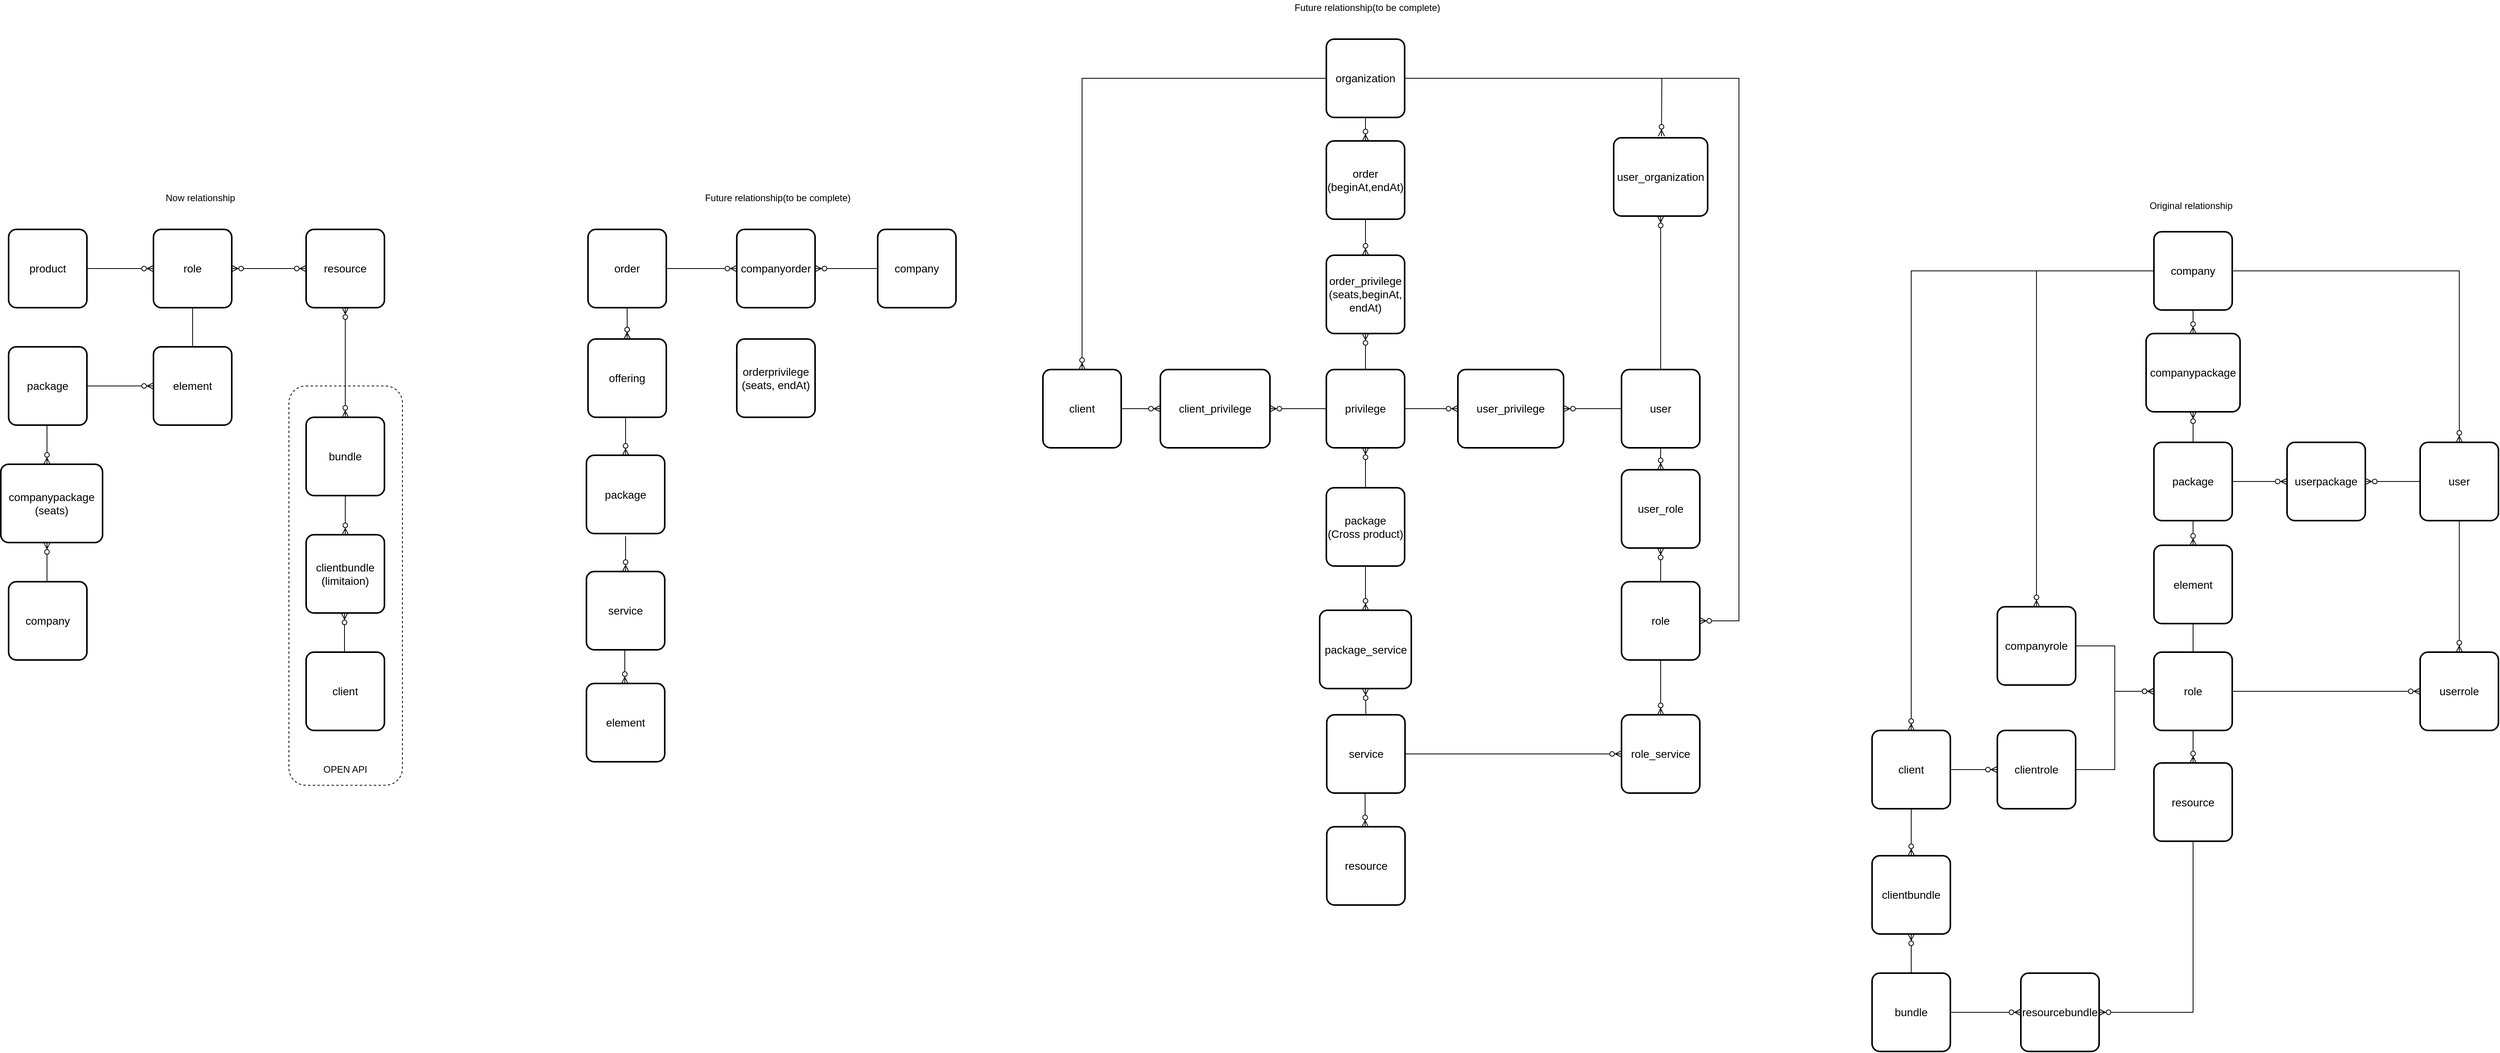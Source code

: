 <mxfile version="12.3.3" type="github" pages="1">
  <diagram id="8rNjCtrvhXQfWSVZfF7X" name="Page-1">
    <mxGraphModel dx="1422" dy="1890" grid="1" gridSize="10" guides="1" tooltips="1" connect="1" arrows="1" fold="1" page="1" pageScale="1" pageWidth="850" pageHeight="1100" math="0" shadow="0">
      <root>
        <mxCell id="0"/>
        <mxCell id="1" parent="0"/>
        <mxCell id="m2EdKk_1sG6vqFNajFpE-1" value="product" style="strokeWidth=2;rounded=1;arcSize=10;whiteSpace=wrap;html=1;align=center;fontSize=14;" parent="1" vertex="1">
          <mxGeometry x="240" y="130" width="100" height="100" as="geometry"/>
        </mxCell>
        <mxCell id="m2EdKk_1sG6vqFNajFpE-2" value="role" style="strokeWidth=2;rounded=1;arcSize=10;whiteSpace=wrap;html=1;align=center;fontSize=14;" parent="1" vertex="1">
          <mxGeometry x="425" y="130" width="100" height="100" as="geometry"/>
        </mxCell>
        <mxCell id="m2EdKk_1sG6vqFNajFpE-3" value="resource" style="strokeWidth=2;rounded=1;arcSize=10;whiteSpace=wrap;html=1;align=center;fontSize=14;" parent="1" vertex="1">
          <mxGeometry x="620" y="130" width="100" height="100" as="geometry"/>
        </mxCell>
        <mxCell id="m2EdKk_1sG6vqFNajFpE-4" value="package" style="strokeWidth=2;rounded=1;arcSize=10;whiteSpace=wrap;html=1;align=center;fontSize=14;" parent="1" vertex="1">
          <mxGeometry x="240" y="280" width="100" height="100" as="geometry"/>
        </mxCell>
        <mxCell id="m2EdKk_1sG6vqFNajFpE-5" value="element" style="strokeWidth=2;rounded=1;arcSize=10;whiteSpace=wrap;html=1;align=center;fontSize=14;" parent="1" vertex="1">
          <mxGeometry x="425" y="280" width="100" height="100" as="geometry"/>
        </mxCell>
        <mxCell id="m2EdKk_1sG6vqFNajFpE-7" value="" style="edgeStyle=entityRelationEdgeStyle;fontSize=12;html=1;endArrow=ERzeroToMany;endFill=1;exitX=1;exitY=0.5;exitDx=0;exitDy=0;entryX=0;entryY=0.5;entryDx=0;entryDy=0;" parent="1" source="m2EdKk_1sG6vqFNajFpE-1" target="m2EdKk_1sG6vqFNajFpE-2" edge="1">
          <mxGeometry width="100" height="100" relative="1" as="geometry">
            <mxPoint x="350" y="320" as="sourcePoint"/>
            <mxPoint x="450" y="220" as="targetPoint"/>
          </mxGeometry>
        </mxCell>
        <mxCell id="m2EdKk_1sG6vqFNajFpE-9" value="" style="edgeStyle=entityRelationEdgeStyle;fontSize=12;html=1;endArrow=ERzeroToMany;endFill=1;startArrow=ERzeroToMany;entryX=0;entryY=0.5;entryDx=0;entryDy=0;exitX=1;exitY=0.5;exitDx=0;exitDy=0;" parent="1" source="m2EdKk_1sG6vqFNajFpE-2" target="m2EdKk_1sG6vqFNajFpE-3" edge="1">
          <mxGeometry width="100" height="100" relative="1" as="geometry">
            <mxPoint x="500" y="250" as="sourcePoint"/>
            <mxPoint x="600" y="150" as="targetPoint"/>
          </mxGeometry>
        </mxCell>
        <mxCell id="m2EdKk_1sG6vqFNajFpE-11" value="" style="endArrow=none;html=1;entryX=0.5;entryY=1;entryDx=0;entryDy=0;exitX=0.5;exitY=0;exitDx=0;exitDy=0;" parent="1" source="m2EdKk_1sG6vqFNajFpE-5" target="m2EdKk_1sG6vqFNajFpE-2" edge="1">
          <mxGeometry width="50" height="50" relative="1" as="geometry">
            <mxPoint x="510" y="590" as="sourcePoint"/>
            <mxPoint x="560" y="540" as="targetPoint"/>
          </mxGeometry>
        </mxCell>
        <mxCell id="m2EdKk_1sG6vqFNajFpE-12" value="" style="edgeStyle=entityRelationEdgeStyle;fontSize=12;html=1;endArrow=ERzeroToMany;endFill=1;entryX=0;entryY=0.5;entryDx=0;entryDy=0;" parent="1" source="m2EdKk_1sG6vqFNajFpE-4" target="m2EdKk_1sG6vqFNajFpE-5" edge="1">
          <mxGeometry width="100" height="100" relative="1" as="geometry">
            <mxPoint x="240" y="500" as="sourcePoint"/>
            <mxPoint x="340" y="400" as="targetPoint"/>
          </mxGeometry>
        </mxCell>
        <mxCell id="m2EdKk_1sG6vqFNajFpE-13" value="bundle" style="strokeWidth=2;rounded=1;arcSize=10;whiteSpace=wrap;html=1;align=center;fontSize=14;" parent="1" vertex="1">
          <mxGeometry x="620" y="370" width="100" height="100" as="geometry"/>
        </mxCell>
        <mxCell id="m2EdKk_1sG6vqFNajFpE-15" value="clientbundle&lt;br&gt;(limitaion)" style="strokeWidth=2;rounded=1;arcSize=10;whiteSpace=wrap;html=1;align=center;fontSize=14;" parent="1" vertex="1">
          <mxGeometry x="620" y="520" width="100" height="100" as="geometry"/>
        </mxCell>
        <mxCell id="m2EdKk_1sG6vqFNajFpE-17" value="" style="endArrow=ERzeroToMany;startArrow=ERzeroToMany;endFill=1;startFill=1;html=1;strokeColor=#000000;exitX=0.5;exitY=1;exitDx=0;exitDy=0;entryX=0.5;entryY=0;entryDx=0;entryDy=0;" parent="1" source="m2EdKk_1sG6vqFNajFpE-3" target="m2EdKk_1sG6vqFNajFpE-13" edge="1">
          <mxGeometry width="160" relative="1" as="geometry">
            <mxPoint x="730" y="230" as="sourcePoint"/>
            <mxPoint x="780" y="300" as="targetPoint"/>
          </mxGeometry>
        </mxCell>
        <mxCell id="m2EdKk_1sG6vqFNajFpE-18" value="" style="endArrow=ERzeroToMany;startArrow=none;endFill=1;startFill=0;html=1;strokeColor=#000000;exitX=0.5;exitY=1;exitDx=0;exitDy=0;entryX=0.5;entryY=0;entryDx=0;entryDy=0;" parent="1" edge="1">
          <mxGeometry width="160" relative="1" as="geometry">
            <mxPoint x="670" y="470" as="sourcePoint"/>
            <mxPoint x="670" y="520" as="targetPoint"/>
          </mxGeometry>
        </mxCell>
        <mxCell id="m2EdKk_1sG6vqFNajFpE-19" value="client" style="strokeWidth=2;rounded=1;arcSize=10;whiteSpace=wrap;html=1;align=center;fontSize=14;" parent="1" vertex="1">
          <mxGeometry x="620" y="670" width="100" height="100" as="geometry"/>
        </mxCell>
        <mxCell id="m2EdKk_1sG6vqFNajFpE-21" value="" style="endArrow=none;startArrow=ERzeroToMany;endFill=0;startFill=1;html=1;strokeColor=#000000;exitX=0.5;exitY=1;exitDx=0;exitDy=0;entryX=0.5;entryY=0;entryDx=0;entryDy=0;" parent="1" edge="1">
          <mxGeometry width="160" relative="1" as="geometry">
            <mxPoint x="669" y="620" as="sourcePoint"/>
            <mxPoint x="669" y="670" as="targetPoint"/>
          </mxGeometry>
        </mxCell>
        <mxCell id="m2EdKk_1sG6vqFNajFpE-22" value="company&lt;br&gt;" style="strokeWidth=2;rounded=1;arcSize=10;whiteSpace=wrap;html=1;align=center;fontSize=14;" parent="1" vertex="1">
          <mxGeometry x="240" y="580" width="100" height="100" as="geometry"/>
        </mxCell>
        <mxCell id="m2EdKk_1sG6vqFNajFpE-23" value="companypackage&lt;br&gt;(seats)" style="strokeWidth=2;rounded=1;arcSize=10;whiteSpace=wrap;html=1;align=center;fontSize=14;" parent="1" vertex="1">
          <mxGeometry x="230" y="430" width="130" height="100" as="geometry"/>
        </mxCell>
        <mxCell id="m2EdKk_1sG6vqFNajFpE-27" value="" style="endArrow=ERzeroToMany;startArrow=none;endFill=1;startFill=0;html=1;strokeColor=#000000;exitX=0.5;exitY=1;exitDx=0;exitDy=0;entryX=0.5;entryY=0;entryDx=0;entryDy=0;" parent="1" edge="1">
          <mxGeometry width="160" relative="1" as="geometry">
            <mxPoint x="289" y="380" as="sourcePoint"/>
            <mxPoint x="289" y="430" as="targetPoint"/>
          </mxGeometry>
        </mxCell>
        <mxCell id="m2EdKk_1sG6vqFNajFpE-28" value="" style="endArrow=none;startArrow=ERzeroToMany;endFill=0;startFill=1;html=1;strokeColor=#000000;exitX=0.5;exitY=1;exitDx=0;exitDy=0;entryX=0.5;entryY=0;entryDx=0;entryDy=0;" parent="1" edge="1">
          <mxGeometry width="160" relative="1" as="geometry">
            <mxPoint x="289" y="530" as="sourcePoint"/>
            <mxPoint x="289" y="580" as="targetPoint"/>
          </mxGeometry>
        </mxCell>
        <mxCell id="m2EdKk_1sG6vqFNajFpE-29" value="" style="rounded=1;whiteSpace=wrap;html=1;dashed=1;fillColor=none;" parent="1" vertex="1">
          <mxGeometry x="598" y="330" width="145" height="510" as="geometry"/>
        </mxCell>
        <mxCell id="m2EdKk_1sG6vqFNajFpE-30" value="OPEN API" style="text;html=1;strokeColor=none;fillColor=none;align=center;verticalAlign=middle;whiteSpace=wrap;rounded=0;dashed=1;" parent="1" vertex="1">
          <mxGeometry x="630" y="810" width="80" height="20" as="geometry"/>
        </mxCell>
        <mxCell id="m2EdKk_1sG6vqFNajFpE-31" value="order" style="strokeWidth=2;rounded=1;arcSize=10;whiteSpace=wrap;html=1;align=center;fontSize=14;fillColor=none;" parent="1" vertex="1">
          <mxGeometry x="980" y="130" width="100" height="100" as="geometry"/>
        </mxCell>
        <mxCell id="m2EdKk_1sG6vqFNajFpE-39" value="" style="edgeStyle=orthogonalEdgeStyle;rounded=1;orthogonalLoop=1;jettySize=auto;html=1;startArrow=ERzeroToMany;startFill=1;endArrow=none;endFill=0;targetPerimeterSpacing=0;strokeColor=#000000;" parent="1" source="m2EdKk_1sG6vqFNajFpE-32" target="m2EdKk_1sG6vqFNajFpE-31" edge="1">
          <mxGeometry relative="1" as="geometry"/>
        </mxCell>
        <mxCell id="m2EdKk_1sG6vqFNajFpE-32" value="offering" style="strokeWidth=2;rounded=1;arcSize=10;whiteSpace=wrap;html=1;align=center;fontSize=14;fillColor=none;" parent="1" vertex="1">
          <mxGeometry x="980" y="270" width="100" height="100" as="geometry"/>
        </mxCell>
        <mxCell id="m2EdKk_1sG6vqFNajFpE-33" value="package" style="strokeWidth=2;rounded=1;arcSize=10;whiteSpace=wrap;html=1;align=center;fontSize=14;fillColor=none;" parent="1" vertex="1">
          <mxGeometry x="978" y="418.5" width="100" height="100" as="geometry"/>
        </mxCell>
        <mxCell id="m2EdKk_1sG6vqFNajFpE-34" value="service" style="strokeWidth=2;rounded=1;arcSize=10;whiteSpace=wrap;html=1;align=center;fontSize=14;fillColor=none;" parent="1" vertex="1">
          <mxGeometry x="978" y="567" width="100" height="100" as="geometry"/>
        </mxCell>
        <mxCell id="m2EdKk_1sG6vqFNajFpE-35" value="element" style="strokeWidth=2;rounded=1;arcSize=10;whiteSpace=wrap;html=1;align=center;fontSize=14;fillColor=none;" parent="1" vertex="1">
          <mxGeometry x="978" y="710" width="100" height="100" as="geometry"/>
        </mxCell>
        <mxCell id="m2EdKk_1sG6vqFNajFpE-38" value="" style="endArrow=ERzeroToMany;startArrow=none;endFill=1;startFill=0;html=1;strokeColor=#000000;exitX=0.5;exitY=1;exitDx=0;exitDy=0;" parent="1" edge="1">
          <mxGeometry width="160" relative="1" as="geometry">
            <mxPoint x="1030" y="230" as="sourcePoint"/>
            <mxPoint x="1030" y="270" as="targetPoint"/>
          </mxGeometry>
        </mxCell>
        <mxCell id="m2EdKk_1sG6vqFNajFpE-42" value="" style="endArrow=ERzeroToMany;startArrow=none;endFill=1;startFill=0;html=1;strokeColor=#000000;entryX=0.5;entryY=0;entryDx=0;entryDy=0;" parent="1" target="m2EdKk_1sG6vqFNajFpE-34" edge="1">
          <mxGeometry width="160" relative="1" as="geometry">
            <mxPoint x="1028" y="522" as="sourcePoint"/>
            <mxPoint x="1027" y="562" as="targetPoint"/>
          </mxGeometry>
        </mxCell>
        <mxCell id="m2EdKk_1sG6vqFNajFpE-43" value="" style="endArrow=ERzeroToMany;startArrow=none;endFill=1;startFill=0;html=1;strokeColor=#000000;exitX=0.5;exitY=1;exitDx=0;exitDy=0;" parent="1" edge="1">
          <mxGeometry width="160" relative="1" as="geometry">
            <mxPoint x="1027" y="667" as="sourcePoint"/>
            <mxPoint x="1027" y="710" as="targetPoint"/>
          </mxGeometry>
        </mxCell>
        <mxCell id="m2EdKk_1sG6vqFNajFpE-45" value="" style="endArrow=ERzeroToMany;startArrow=none;endFill=1;startFill=0;html=1;strokeColor=#000000;entryX=0.5;entryY=0;entryDx=0;entryDy=0;" parent="1" target="m2EdKk_1sG6vqFNajFpE-33" edge="1">
          <mxGeometry width="160" relative="1" as="geometry">
            <mxPoint x="1028" y="370" as="sourcePoint"/>
            <mxPoint x="1028" y="413" as="targetPoint"/>
          </mxGeometry>
        </mxCell>
        <mxCell id="m2EdKk_1sG6vqFNajFpE-48" value="companyorder" style="strokeWidth=2;rounded=1;arcSize=10;whiteSpace=wrap;html=1;align=center;fontSize=14;fillColor=none;" parent="1" vertex="1">
          <mxGeometry x="1170" y="130" width="100" height="100" as="geometry"/>
        </mxCell>
        <mxCell id="m2EdKk_1sG6vqFNajFpE-49" value="company" style="strokeWidth=2;rounded=1;arcSize=10;whiteSpace=wrap;html=1;align=center;fontSize=14;fillColor=none;" parent="1" vertex="1">
          <mxGeometry x="1350" y="130" width="100" height="100" as="geometry"/>
        </mxCell>
        <mxCell id="m2EdKk_1sG6vqFNajFpE-50" value="" style="endArrow=ERzeroToMany;startArrow=none;endFill=1;startFill=0;html=1;strokeColor=#000000;exitX=1;exitY=0.5;exitDx=0;exitDy=0;entryX=0;entryY=0.5;entryDx=0;entryDy=0;" parent="1" source="m2EdKk_1sG6vqFNajFpE-31" target="m2EdKk_1sG6vqFNajFpE-48" edge="1">
          <mxGeometry width="160" relative="1" as="geometry">
            <mxPoint x="1341" y="320" as="sourcePoint"/>
            <mxPoint x="1110" y="492" as="targetPoint"/>
          </mxGeometry>
        </mxCell>
        <mxCell id="m2EdKk_1sG6vqFNajFpE-51" value="" style="endArrow=ERzeroToMany;startArrow=none;endFill=1;startFill=0;html=1;strokeColor=#000000;exitX=0;exitY=0.5;exitDx=0;exitDy=0;entryX=1;entryY=0.5;entryDx=0;entryDy=0;" parent="1" source="m2EdKk_1sG6vqFNajFpE-49" target="m2EdKk_1sG6vqFNajFpE-48" edge="1">
          <mxGeometry width="160" relative="1" as="geometry">
            <mxPoint x="1290" y="459.5" as="sourcePoint"/>
            <mxPoint x="1380" y="459.5" as="targetPoint"/>
          </mxGeometry>
        </mxCell>
        <mxCell id="m2EdKk_1sG6vqFNajFpE-52" value="Now relationship" style="text;html=1;strokeColor=none;fillColor=none;align=center;verticalAlign=middle;whiteSpace=wrap;rounded=0;" parent="1" vertex="1">
          <mxGeometry x="420" y="80" width="130" height="20" as="geometry"/>
        </mxCell>
        <mxCell id="m2EdKk_1sG6vqFNajFpE-53" value="Future relationship(to be complete)" style="text;html=1;strokeColor=none;fillColor=none;align=center;verticalAlign=middle;whiteSpace=wrap;rounded=0;" parent="1" vertex="1">
          <mxGeometry x="1105" y="80" width="235" height="20" as="geometry"/>
        </mxCell>
        <mxCell id="A9rB61Dz418jgx0-4OUK-3" style="edgeStyle=orthogonalEdgeStyle;rounded=0;orthogonalLoop=1;jettySize=auto;html=1;exitX=0.5;exitY=1;exitDx=0;exitDy=0;entryX=0.5;entryY=0;entryDx=0;entryDy=0;endArrow=ERzeroToMany;endFill=1;" parent="1" source="nTx4LBWtkfxXUajb-I4Q-1" target="A9rB61Dz418jgx0-4OUK-1" edge="1">
          <mxGeometry relative="1" as="geometry"/>
        </mxCell>
        <mxCell id="nTx4LBWtkfxXUajb-I4Q-1" value="order&lt;br&gt;(beginAt,endAt)" style="strokeWidth=2;rounded=1;arcSize=10;whiteSpace=wrap;html=1;align=center;fontSize=14;fillColor=none;" parent="1" vertex="1">
          <mxGeometry x="1923" y="17" width="100" height="100" as="geometry"/>
        </mxCell>
        <mxCell id="nTx4LBWtkfxXUajb-I4Q-108" style="edgeStyle=orthogonalEdgeStyle;rounded=0;orthogonalLoop=1;jettySize=auto;html=1;exitX=0.5;exitY=1;exitDx=0;exitDy=0;entryX=0.5;entryY=0;entryDx=0;entryDy=0;startArrow=none;startFill=0;endArrow=ERzeroToMany;endFill=1;" parent="1" source="nTx4LBWtkfxXUajb-I4Q-4" target="nTx4LBWtkfxXUajb-I4Q-107" edge="1">
          <mxGeometry relative="1" as="geometry"/>
        </mxCell>
        <mxCell id="nTx4LBWtkfxXUajb-I4Q-4" value="package&lt;br&gt;(Cross product)" style="strokeWidth=2;rounded=1;arcSize=10;whiteSpace=wrap;html=1;align=center;fontSize=14;fillColor=none;" parent="1" vertex="1">
          <mxGeometry x="1923" y="460" width="100" height="100" as="geometry"/>
        </mxCell>
        <mxCell id="nTx4LBWtkfxXUajb-I4Q-98" style="edgeStyle=orthogonalEdgeStyle;rounded=0;orthogonalLoop=1;jettySize=auto;html=1;exitX=1;exitY=0.5;exitDx=0;exitDy=0;entryX=0;entryY=0.5;entryDx=0;entryDy=0;startArrow=none;startFill=0;endArrow=ERzeroToMany;endFill=1;" parent="1" source="nTx4LBWtkfxXUajb-I4Q-5" target="nTx4LBWtkfxXUajb-I4Q-95" edge="1">
          <mxGeometry relative="1" as="geometry"/>
        </mxCell>
        <mxCell id="nTx4LBWtkfxXUajb-I4Q-109" style="edgeStyle=orthogonalEdgeStyle;rounded=0;orthogonalLoop=1;jettySize=auto;html=1;exitX=0.5;exitY=0;exitDx=0;exitDy=0;entryX=0.5;entryY=1;entryDx=0;entryDy=0;startArrow=none;startFill=0;endArrow=ERzeroToMany;endFill=1;" parent="1" source="nTx4LBWtkfxXUajb-I4Q-5" target="nTx4LBWtkfxXUajb-I4Q-107" edge="1">
          <mxGeometry relative="1" as="geometry"/>
        </mxCell>
        <mxCell id="nTx4LBWtkfxXUajb-I4Q-5" value="service" style="strokeWidth=2;rounded=1;arcSize=10;whiteSpace=wrap;html=1;align=center;fontSize=14;fillColor=none;" parent="1" vertex="1">
          <mxGeometry x="1923.5" y="750" width="100" height="100" as="geometry"/>
        </mxCell>
        <mxCell id="nTx4LBWtkfxXUajb-I4Q-6" value="resource" style="strokeWidth=2;rounded=1;arcSize=10;whiteSpace=wrap;html=1;align=center;fontSize=14;fillColor=none;" parent="1" vertex="1">
          <mxGeometry x="1923.5" y="893" width="100" height="100" as="geometry"/>
        </mxCell>
        <mxCell id="nTx4LBWtkfxXUajb-I4Q-9" value="" style="endArrow=ERzeroToMany;startArrow=none;endFill=1;startFill=0;html=1;strokeColor=#000000;exitX=0.5;exitY=1;exitDx=0;exitDy=0;" parent="1" edge="1">
          <mxGeometry width="160" relative="1" as="geometry">
            <mxPoint x="1972.5" y="850" as="sourcePoint"/>
            <mxPoint x="1972.5" y="893" as="targetPoint"/>
          </mxGeometry>
        </mxCell>
        <mxCell id="nTx4LBWtkfxXUajb-I4Q-117" style="edgeStyle=orthogonalEdgeStyle;rounded=0;orthogonalLoop=1;jettySize=auto;html=1;exitX=1;exitY=0.5;exitDx=0;exitDy=0;startArrow=none;startFill=0;endArrow=ERzeroToMany;endFill=1;" parent="1" source="nTx4LBWtkfxXUajb-I4Q-12" edge="1">
          <mxGeometry relative="1" as="geometry">
            <mxPoint x="2351" y="11" as="targetPoint"/>
          </mxGeometry>
        </mxCell>
        <mxCell id="nTx4LBWtkfxXUajb-I4Q-118" style="edgeStyle=orthogonalEdgeStyle;rounded=0;orthogonalLoop=1;jettySize=auto;html=1;exitX=1;exitY=0.5;exitDx=0;exitDy=0;entryX=1;entryY=0.5;entryDx=0;entryDy=0;startArrow=none;startFill=0;endArrow=ERzeroToMany;endFill=1;" parent="1" source="nTx4LBWtkfxXUajb-I4Q-12" target="nTx4LBWtkfxXUajb-I4Q-39" edge="1">
          <mxGeometry relative="1" as="geometry">
            <Array as="points">
              <mxPoint x="2450" y="-63"/>
              <mxPoint x="2450" y="630"/>
            </Array>
          </mxGeometry>
        </mxCell>
        <mxCell id="nTx4LBWtkfxXUajb-I4Q-12" value="organization" style="strokeWidth=2;rounded=1;arcSize=10;whiteSpace=wrap;html=1;align=center;fontSize=14;fillColor=none;" parent="1" vertex="1">
          <mxGeometry x="1923" y="-113" width="100" height="100" as="geometry"/>
        </mxCell>
        <mxCell id="nTx4LBWtkfxXUajb-I4Q-15" value="Future relationship(to be complete)" style="text;html=1;strokeColor=none;fillColor=none;align=center;verticalAlign=middle;whiteSpace=wrap;rounded=0;" parent="1" vertex="1">
          <mxGeometry x="1857.5" y="-163" width="235" height="20" as="geometry"/>
        </mxCell>
        <mxCell id="nTx4LBWtkfxXUajb-I4Q-16" value="" style="endArrow=ERzeroToMany;startArrow=none;endFill=1;startFill=0;html=1;strokeColor=#000000;exitX=0.5;exitY=1;exitDx=0;exitDy=0;entryX=0.5;entryY=0;entryDx=0;entryDy=0;" parent="1" source="nTx4LBWtkfxXUajb-I4Q-12" target="nTx4LBWtkfxXUajb-I4Q-1" edge="1">
          <mxGeometry width="160" relative="1" as="geometry">
            <mxPoint x="1970" y="97" as="sourcePoint"/>
            <mxPoint x="1970" y="157" as="targetPoint"/>
          </mxGeometry>
        </mxCell>
        <mxCell id="nTx4LBWtkfxXUajb-I4Q-19" value="" style="endArrow=none;startArrow=ERzeroToMany;endFill=0;startFill=1;html=1;strokeColor=#000000;exitX=0.5;exitY=1;exitDx=0;exitDy=0;entryX=0.5;entryY=0;entryDx=0;entryDy=0;" parent="1" source="nTx4LBWtkfxXUajb-I4Q-110" target="nTx4LBWtkfxXUajb-I4Q-4" edge="1">
          <mxGeometry width="160" relative="1" as="geometry">
            <mxPoint x="1973" y="559" as="sourcePoint"/>
            <mxPoint x="1973" y="570" as="targetPoint"/>
          </mxGeometry>
        </mxCell>
        <mxCell id="nTx4LBWtkfxXUajb-I4Q-22" value="user" style="strokeWidth=2;rounded=1;arcSize=10;whiteSpace=wrap;html=1;align=center;fontSize=14;fillColor=none;" parent="1" vertex="1">
          <mxGeometry x="2300" y="309" width="100" height="100" as="geometry"/>
        </mxCell>
        <mxCell id="nTx4LBWtkfxXUajb-I4Q-28" style="edgeStyle=orthogonalEdgeStyle;rounded=0;orthogonalLoop=1;jettySize=auto;html=1;exitX=1;exitY=0.5;exitDx=0;exitDy=0;startArrow=ERzeroToMany;startFill=1;endArrow=none;endFill=0;" parent="1" source="nTx4LBWtkfxXUajb-I4Q-23" target="nTx4LBWtkfxXUajb-I4Q-22" edge="1">
          <mxGeometry relative="1" as="geometry"/>
        </mxCell>
        <mxCell id="nTx4LBWtkfxXUajb-I4Q-23" value="user_privilege" style="strokeWidth=2;rounded=1;arcSize=10;whiteSpace=wrap;html=1;align=center;fontSize=14;fillColor=none;" parent="1" vertex="1">
          <mxGeometry x="2091" y="309" width="135" height="100" as="geometry"/>
        </mxCell>
        <mxCell id="nTx4LBWtkfxXUajb-I4Q-33" style="edgeStyle=orthogonalEdgeStyle;rounded=0;orthogonalLoop=1;jettySize=auto;html=1;exitX=0.5;exitY=1;exitDx=0;exitDy=0;entryX=0.5;entryY=0;entryDx=0;entryDy=0;startArrow=ERzeroToMany;startFill=1;endArrow=none;endFill=0;" parent="1" source="nTx4LBWtkfxXUajb-I4Q-29" target="nTx4LBWtkfxXUajb-I4Q-22" edge="1">
          <mxGeometry relative="1" as="geometry"/>
        </mxCell>
        <mxCell id="nTx4LBWtkfxXUajb-I4Q-29" value="user_organization" style="strokeWidth=2;rounded=1;arcSize=10;whiteSpace=wrap;html=1;align=center;fontSize=14;fillColor=none;" parent="1" vertex="1">
          <mxGeometry x="2290" y="13" width="120" height="100" as="geometry"/>
        </mxCell>
        <mxCell id="nTx4LBWtkfxXUajb-I4Q-34" style="edgeStyle=orthogonalEdgeStyle;rounded=0;orthogonalLoop=1;jettySize=auto;html=1;exitX=0.5;exitY=0;exitDx=0;exitDy=0;entryX=0;entryY=0.5;entryDx=0;entryDy=0;startArrow=ERzeroToMany;startFill=1;endArrow=none;endFill=0;" parent="1" source="nTx4LBWtkfxXUajb-I4Q-30" target="nTx4LBWtkfxXUajb-I4Q-12" edge="1">
          <mxGeometry relative="1" as="geometry"/>
        </mxCell>
        <mxCell id="nTx4LBWtkfxXUajb-I4Q-30" value="client" style="strokeWidth=2;rounded=1;arcSize=10;whiteSpace=wrap;html=1;align=center;fontSize=14;fillColor=none;" parent="1" vertex="1">
          <mxGeometry x="1561" y="309" width="100" height="100" as="geometry"/>
        </mxCell>
        <mxCell id="nTx4LBWtkfxXUajb-I4Q-37" style="edgeStyle=orthogonalEdgeStyle;rounded=0;orthogonalLoop=1;jettySize=auto;html=1;exitX=0;exitY=0.5;exitDx=0;exitDy=0;entryX=1;entryY=0.5;entryDx=0;entryDy=0;startArrow=ERzeroToMany;startFill=1;endArrow=none;endFill=0;" parent="1" source="nTx4LBWtkfxXUajb-I4Q-35" target="nTx4LBWtkfxXUajb-I4Q-30" edge="1">
          <mxGeometry relative="1" as="geometry"/>
        </mxCell>
        <mxCell id="nTx4LBWtkfxXUajb-I4Q-35" value="client_privilege" style="strokeWidth=2;rounded=1;arcSize=10;whiteSpace=wrap;html=1;align=center;fontSize=14;fillColor=none;" parent="1" vertex="1">
          <mxGeometry x="1711" y="309" width="140" height="100" as="geometry"/>
        </mxCell>
        <mxCell id="nTx4LBWtkfxXUajb-I4Q-99" style="edgeStyle=orthogonalEdgeStyle;rounded=0;orthogonalLoop=1;jettySize=auto;html=1;exitX=0.5;exitY=1;exitDx=0;exitDy=0;entryX=0.5;entryY=0;entryDx=0;entryDy=0;startArrow=none;startFill=0;endArrow=ERzeroToMany;endFill=1;" parent="1" source="nTx4LBWtkfxXUajb-I4Q-39" target="nTx4LBWtkfxXUajb-I4Q-95" edge="1">
          <mxGeometry relative="1" as="geometry"/>
        </mxCell>
        <mxCell id="nTx4LBWtkfxXUajb-I4Q-39" value="role" style="strokeWidth=2;rounded=1;arcSize=10;whiteSpace=wrap;html=1;align=center;fontSize=14;fillColor=none;" parent="1" vertex="1">
          <mxGeometry x="2300" y="580" width="100" height="100" as="geometry"/>
        </mxCell>
        <mxCell id="nTx4LBWtkfxXUajb-I4Q-45" style="edgeStyle=orthogonalEdgeStyle;rounded=0;orthogonalLoop=1;jettySize=auto;html=1;exitX=0.5;exitY=0;exitDx=0;exitDy=0;entryX=0.5;entryY=1;entryDx=0;entryDy=0;startArrow=ERzeroToMany;startFill=1;endArrow=none;endFill=0;" parent="1" source="nTx4LBWtkfxXUajb-I4Q-41" target="nTx4LBWtkfxXUajb-I4Q-22" edge="1">
          <mxGeometry relative="1" as="geometry"/>
        </mxCell>
        <mxCell id="nTx4LBWtkfxXUajb-I4Q-46" style="edgeStyle=orthogonalEdgeStyle;rounded=0;orthogonalLoop=1;jettySize=auto;html=1;exitX=0.5;exitY=1;exitDx=0;exitDy=0;startArrow=ERzeroToMany;startFill=1;endArrow=none;endFill=0;" parent="1" source="nTx4LBWtkfxXUajb-I4Q-41" target="nTx4LBWtkfxXUajb-I4Q-39" edge="1">
          <mxGeometry relative="1" as="geometry"/>
        </mxCell>
        <mxCell id="nTx4LBWtkfxXUajb-I4Q-41" value="user_role" style="strokeWidth=2;rounded=1;arcSize=10;whiteSpace=wrap;html=1;align=center;fontSize=14;fillColor=none;" parent="1" vertex="1">
          <mxGeometry x="2300" y="437" width="100" height="100" as="geometry"/>
        </mxCell>
        <mxCell id="nTx4LBWtkfxXUajb-I4Q-48" value="orderprivilege&lt;br&gt;(seats, endAt)" style="strokeWidth=2;rounded=1;arcSize=10;whiteSpace=wrap;html=1;align=center;fontSize=14;fillColor=none;" parent="1" vertex="1">
          <mxGeometry x="1170" y="270" width="100" height="100" as="geometry"/>
        </mxCell>
        <mxCell id="nTx4LBWtkfxXUajb-I4Q-58" style="edgeStyle=orthogonalEdgeStyle;rounded=0;orthogonalLoop=1;jettySize=auto;html=1;exitX=0.5;exitY=0;exitDx=0;exitDy=0;entryX=0.5;entryY=1;entryDx=0;entryDy=0;startArrow=ERzeroToMany;startFill=1;endArrow=none;endFill=0;" parent="1" source="nTx4LBWtkfxXUajb-I4Q-49" target="nTx4LBWtkfxXUajb-I4Q-50" edge="1">
          <mxGeometry relative="1" as="geometry"/>
        </mxCell>
        <mxCell id="nTx4LBWtkfxXUajb-I4Q-91" style="edgeStyle=orthogonalEdgeStyle;rounded=0;orthogonalLoop=1;jettySize=auto;html=1;exitX=0.5;exitY=1;exitDx=0;exitDy=0;entryX=1;entryY=0.5;entryDx=0;entryDy=0;startArrow=none;startFill=0;endArrow=ERzeroToMany;endFill=1;" parent="1" source="nTx4LBWtkfxXUajb-I4Q-49" target="nTx4LBWtkfxXUajb-I4Q-89" edge="1">
          <mxGeometry relative="1" as="geometry"/>
        </mxCell>
        <mxCell id="nTx4LBWtkfxXUajb-I4Q-49" value="resource" style="strokeWidth=2;rounded=1;arcSize=10;whiteSpace=wrap;html=1;align=center;fontSize=14;fillColor=none;" parent="1" vertex="1">
          <mxGeometry x="2980" y="811.5" width="100" height="100" as="geometry"/>
        </mxCell>
        <mxCell id="nTx4LBWtkfxXUajb-I4Q-59" style="edgeStyle=orthogonalEdgeStyle;rounded=0;orthogonalLoop=1;jettySize=auto;html=1;exitX=0.5;exitY=0;exitDx=0;exitDy=0;entryX=0.5;entryY=1;entryDx=0;entryDy=0;startArrow=none;startFill=0;endArrow=none;endFill=0;" parent="1" source="nTx4LBWtkfxXUajb-I4Q-50" target="nTx4LBWtkfxXUajb-I4Q-53" edge="1">
          <mxGeometry relative="1" as="geometry"/>
        </mxCell>
        <mxCell id="nTx4LBWtkfxXUajb-I4Q-72" style="edgeStyle=orthogonalEdgeStyle;rounded=0;orthogonalLoop=1;jettySize=auto;html=1;exitX=1;exitY=0.5;exitDx=0;exitDy=0;entryX=0;entryY=0.5;entryDx=0;entryDy=0;startArrow=none;startFill=0;endArrow=ERzeroToMany;endFill=1;" parent="1" source="nTx4LBWtkfxXUajb-I4Q-50" target="nTx4LBWtkfxXUajb-I4Q-67" edge="1">
          <mxGeometry relative="1" as="geometry"/>
        </mxCell>
        <mxCell id="nTx4LBWtkfxXUajb-I4Q-50" value="role" style="strokeWidth=2;rounded=1;arcSize=10;whiteSpace=wrap;html=1;align=center;fontSize=14;fillColor=none;" parent="1" vertex="1">
          <mxGeometry x="2980" y="670" width="100" height="100" as="geometry"/>
        </mxCell>
        <mxCell id="nTx4LBWtkfxXUajb-I4Q-61" style="edgeStyle=orthogonalEdgeStyle;rounded=0;orthogonalLoop=1;jettySize=auto;html=1;exitX=0.5;exitY=1;exitDx=0;exitDy=0;entryX=0.5;entryY=0;entryDx=0;entryDy=0;startArrow=none;startFill=0;endArrow=ERzeroToMany;endFill=1;" parent="1" source="nTx4LBWtkfxXUajb-I4Q-51" target="nTx4LBWtkfxXUajb-I4Q-56" edge="1">
          <mxGeometry relative="1" as="geometry"/>
        </mxCell>
        <mxCell id="nTx4LBWtkfxXUajb-I4Q-68" style="edgeStyle=orthogonalEdgeStyle;rounded=0;orthogonalLoop=1;jettySize=auto;html=1;exitX=1;exitY=0.5;exitDx=0;exitDy=0;entryX=0.5;entryY=0;entryDx=0;entryDy=0;startArrow=none;startFill=0;endArrow=ERzeroToMany;endFill=1;" parent="1" source="nTx4LBWtkfxXUajb-I4Q-51" target="nTx4LBWtkfxXUajb-I4Q-63" edge="1">
          <mxGeometry relative="1" as="geometry"/>
        </mxCell>
        <mxCell id="nTx4LBWtkfxXUajb-I4Q-73" style="edgeStyle=orthogonalEdgeStyle;rounded=0;orthogonalLoop=1;jettySize=auto;html=1;exitX=0;exitY=0.5;exitDx=0;exitDy=0;entryX=0.5;entryY=0;entryDx=0;entryDy=0;startArrow=none;startFill=0;endArrow=ERzeroToMany;endFill=1;" parent="1" source="nTx4LBWtkfxXUajb-I4Q-51" target="nTx4LBWtkfxXUajb-I4Q-66" edge="1">
          <mxGeometry relative="1" as="geometry"/>
        </mxCell>
        <mxCell id="nTx4LBWtkfxXUajb-I4Q-79" style="edgeStyle=orthogonalEdgeStyle;rounded=0;orthogonalLoop=1;jettySize=auto;html=1;exitX=0;exitY=0.5;exitDx=0;exitDy=0;startArrow=none;startFill=0;endArrow=ERzeroToMany;endFill=1;" parent="1" source="nTx4LBWtkfxXUajb-I4Q-51" target="nTx4LBWtkfxXUajb-I4Q-69" edge="1">
          <mxGeometry relative="1" as="geometry"/>
        </mxCell>
        <mxCell id="nTx4LBWtkfxXUajb-I4Q-51" value="company" style="strokeWidth=2;rounded=1;arcSize=10;whiteSpace=wrap;html=1;align=center;fontSize=14;fillColor=none;" parent="1" vertex="1">
          <mxGeometry x="2980" y="133" width="100" height="100" as="geometry"/>
        </mxCell>
        <mxCell id="nTx4LBWtkfxXUajb-I4Q-52" value="userpackage" style="strokeWidth=2;rounded=1;arcSize=10;whiteSpace=wrap;html=1;align=center;fontSize=14;fillColor=none;" parent="1" vertex="1">
          <mxGeometry x="3150" y="402" width="100" height="100" as="geometry"/>
        </mxCell>
        <mxCell id="nTx4LBWtkfxXUajb-I4Q-53" value="element" style="strokeWidth=2;rounded=1;arcSize=10;whiteSpace=wrap;html=1;align=center;fontSize=14;fillColor=none;" parent="1" vertex="1">
          <mxGeometry x="2980" y="533.5" width="100" height="100" as="geometry"/>
        </mxCell>
        <mxCell id="nTx4LBWtkfxXUajb-I4Q-60" style="edgeStyle=orthogonalEdgeStyle;rounded=0;orthogonalLoop=1;jettySize=auto;html=1;exitX=0.5;exitY=1;exitDx=0;exitDy=0;entryX=0.5;entryY=0;entryDx=0;entryDy=0;startArrow=none;startFill=0;endArrow=ERzeroToMany;endFill=1;" parent="1" source="nTx4LBWtkfxXUajb-I4Q-55" target="nTx4LBWtkfxXUajb-I4Q-53" edge="1">
          <mxGeometry relative="1" as="geometry"/>
        </mxCell>
        <mxCell id="nTx4LBWtkfxXUajb-I4Q-62" style="edgeStyle=orthogonalEdgeStyle;rounded=0;orthogonalLoop=1;jettySize=auto;html=1;exitX=0.5;exitY=0;exitDx=0;exitDy=0;entryX=0.5;entryY=1;entryDx=0;entryDy=0;startArrow=none;startFill=0;endArrow=ERzeroToMany;endFill=1;" parent="1" source="nTx4LBWtkfxXUajb-I4Q-55" target="nTx4LBWtkfxXUajb-I4Q-56" edge="1">
          <mxGeometry relative="1" as="geometry"/>
        </mxCell>
        <mxCell id="nTx4LBWtkfxXUajb-I4Q-64" style="edgeStyle=orthogonalEdgeStyle;rounded=0;orthogonalLoop=1;jettySize=auto;html=1;exitX=1;exitY=0.5;exitDx=0;exitDy=0;entryX=0;entryY=0.5;entryDx=0;entryDy=0;startArrow=none;startFill=0;endArrow=ERzeroToMany;endFill=1;" parent="1" source="nTx4LBWtkfxXUajb-I4Q-55" target="nTx4LBWtkfxXUajb-I4Q-52" edge="1">
          <mxGeometry relative="1" as="geometry"/>
        </mxCell>
        <mxCell id="nTx4LBWtkfxXUajb-I4Q-55" value="package" style="strokeWidth=2;rounded=1;arcSize=10;whiteSpace=wrap;html=1;align=center;fontSize=14;fillColor=none;" parent="1" vertex="1">
          <mxGeometry x="2980" y="402" width="100" height="100" as="geometry"/>
        </mxCell>
        <mxCell id="nTx4LBWtkfxXUajb-I4Q-56" value="companypackage" style="strokeWidth=2;rounded=1;arcSize=10;whiteSpace=wrap;html=1;align=center;fontSize=14;fillColor=none;" parent="1" vertex="1">
          <mxGeometry x="2970" y="263" width="120" height="100" as="geometry"/>
        </mxCell>
        <mxCell id="nTx4LBWtkfxXUajb-I4Q-65" style="edgeStyle=orthogonalEdgeStyle;rounded=0;orthogonalLoop=1;jettySize=auto;html=1;exitX=0;exitY=0.5;exitDx=0;exitDy=0;entryX=1;entryY=0.5;entryDx=0;entryDy=0;startArrow=none;startFill=0;endArrow=ERzeroToMany;endFill=1;" parent="1" source="nTx4LBWtkfxXUajb-I4Q-63" target="nTx4LBWtkfxXUajb-I4Q-52" edge="1">
          <mxGeometry relative="1" as="geometry"/>
        </mxCell>
        <mxCell id="nTx4LBWtkfxXUajb-I4Q-71" style="edgeStyle=orthogonalEdgeStyle;rounded=0;orthogonalLoop=1;jettySize=auto;html=1;exitX=0.5;exitY=1;exitDx=0;exitDy=0;entryX=0.5;entryY=0;entryDx=0;entryDy=0;startArrow=none;startFill=0;endArrow=ERzeroToMany;endFill=1;" parent="1" source="nTx4LBWtkfxXUajb-I4Q-63" target="nTx4LBWtkfxXUajb-I4Q-67" edge="1">
          <mxGeometry relative="1" as="geometry"/>
        </mxCell>
        <mxCell id="nTx4LBWtkfxXUajb-I4Q-63" value="user" style="strokeWidth=2;rounded=1;arcSize=10;whiteSpace=wrap;html=1;align=center;fontSize=14;fillColor=none;" parent="1" vertex="1">
          <mxGeometry x="3320" y="402" width="100" height="100" as="geometry"/>
        </mxCell>
        <mxCell id="nTx4LBWtkfxXUajb-I4Q-74" style="edgeStyle=orthogonalEdgeStyle;rounded=0;orthogonalLoop=1;jettySize=auto;html=1;exitX=1;exitY=0.5;exitDx=0;exitDy=0;entryX=0;entryY=0.5;entryDx=0;entryDy=0;startArrow=none;startFill=0;endArrow=ERzeroToMany;endFill=1;" parent="1" source="nTx4LBWtkfxXUajb-I4Q-66" target="nTx4LBWtkfxXUajb-I4Q-50" edge="1">
          <mxGeometry relative="1" as="geometry"/>
        </mxCell>
        <mxCell id="nTx4LBWtkfxXUajb-I4Q-66" value="companyrole" style="strokeWidth=2;rounded=1;arcSize=10;whiteSpace=wrap;html=1;align=center;fontSize=14;fillColor=none;" parent="1" vertex="1">
          <mxGeometry x="2780" y="612" width="100" height="100" as="geometry"/>
        </mxCell>
        <mxCell id="nTx4LBWtkfxXUajb-I4Q-67" value="userrole" style="strokeWidth=2;rounded=1;arcSize=10;whiteSpace=wrap;html=1;align=center;fontSize=14;fillColor=none;" parent="1" vertex="1">
          <mxGeometry x="3320" y="670" width="100" height="100" as="geometry"/>
        </mxCell>
        <mxCell id="nTx4LBWtkfxXUajb-I4Q-77" style="edgeStyle=orthogonalEdgeStyle;rounded=0;orthogonalLoop=1;jettySize=auto;html=1;exitX=1;exitY=0.5;exitDx=0;exitDy=0;entryX=0;entryY=0.5;entryDx=0;entryDy=0;startArrow=none;startFill=0;endArrow=ERzeroToMany;endFill=1;" parent="1" source="nTx4LBWtkfxXUajb-I4Q-69" target="nTx4LBWtkfxXUajb-I4Q-70" edge="1">
          <mxGeometry relative="1" as="geometry"/>
        </mxCell>
        <mxCell id="nTx4LBWtkfxXUajb-I4Q-87" style="edgeStyle=orthogonalEdgeStyle;rounded=0;orthogonalLoop=1;jettySize=auto;html=1;exitX=0.5;exitY=1;exitDx=0;exitDy=0;entryX=0.5;entryY=0;entryDx=0;entryDy=0;startArrow=none;startFill=0;endArrow=ERzeroToMany;endFill=1;" parent="1" source="nTx4LBWtkfxXUajb-I4Q-69" target="nTx4LBWtkfxXUajb-I4Q-86" edge="1">
          <mxGeometry relative="1" as="geometry"/>
        </mxCell>
        <mxCell id="nTx4LBWtkfxXUajb-I4Q-69" value="client" style="strokeWidth=2;rounded=1;arcSize=10;whiteSpace=wrap;html=1;align=center;fontSize=14;fillColor=none;" parent="1" vertex="1">
          <mxGeometry x="2620" y="770" width="100" height="100" as="geometry"/>
        </mxCell>
        <mxCell id="nTx4LBWtkfxXUajb-I4Q-75" style="edgeStyle=orthogonalEdgeStyle;rounded=0;orthogonalLoop=1;jettySize=auto;html=1;exitX=1;exitY=0.5;exitDx=0;exitDy=0;entryX=0;entryY=0.5;entryDx=0;entryDy=0;startArrow=none;startFill=0;endArrow=ERzeroToMany;endFill=1;" parent="1" source="nTx4LBWtkfxXUajb-I4Q-70" target="nTx4LBWtkfxXUajb-I4Q-50" edge="1">
          <mxGeometry relative="1" as="geometry"/>
        </mxCell>
        <mxCell id="nTx4LBWtkfxXUajb-I4Q-70" value="clientrole" style="strokeWidth=2;rounded=1;arcSize=10;whiteSpace=wrap;html=1;align=center;fontSize=14;fillColor=none;" parent="1" vertex="1">
          <mxGeometry x="2780" y="770" width="100" height="100" as="geometry"/>
        </mxCell>
        <mxCell id="nTx4LBWtkfxXUajb-I4Q-88" style="edgeStyle=orthogonalEdgeStyle;rounded=0;orthogonalLoop=1;jettySize=auto;html=1;exitX=0.5;exitY=0;exitDx=0;exitDy=0;entryX=0.5;entryY=1;entryDx=0;entryDy=0;startArrow=none;startFill=0;endArrow=ERzeroToMany;endFill=1;" parent="1" source="nTx4LBWtkfxXUajb-I4Q-85" target="nTx4LBWtkfxXUajb-I4Q-86" edge="1">
          <mxGeometry relative="1" as="geometry"/>
        </mxCell>
        <mxCell id="nTx4LBWtkfxXUajb-I4Q-90" style="edgeStyle=orthogonalEdgeStyle;rounded=0;orthogonalLoop=1;jettySize=auto;html=1;exitX=1;exitY=0.5;exitDx=0;exitDy=0;entryX=0;entryY=0.5;entryDx=0;entryDy=0;startArrow=none;startFill=0;endArrow=ERzeroToMany;endFill=1;" parent="1" source="nTx4LBWtkfxXUajb-I4Q-85" target="nTx4LBWtkfxXUajb-I4Q-89" edge="1">
          <mxGeometry relative="1" as="geometry"/>
        </mxCell>
        <mxCell id="nTx4LBWtkfxXUajb-I4Q-85" value="bundle" style="strokeWidth=2;rounded=1;arcSize=10;whiteSpace=wrap;html=1;align=center;fontSize=14;" parent="1" vertex="1">
          <mxGeometry x="2620" y="1080" width="100" height="100" as="geometry"/>
        </mxCell>
        <mxCell id="nTx4LBWtkfxXUajb-I4Q-86" value="clientbundle" style="strokeWidth=2;rounded=1;arcSize=10;whiteSpace=wrap;html=1;align=center;fontSize=14;" parent="1" vertex="1">
          <mxGeometry x="2620" y="930" width="100" height="100" as="geometry"/>
        </mxCell>
        <mxCell id="nTx4LBWtkfxXUajb-I4Q-89" value="resourcebundle" style="strokeWidth=2;rounded=1;arcSize=10;whiteSpace=wrap;html=1;align=center;fontSize=14;" parent="1" vertex="1">
          <mxGeometry x="2810" y="1080" width="100" height="100" as="geometry"/>
        </mxCell>
        <mxCell id="nTx4LBWtkfxXUajb-I4Q-94" value="Original relationship" style="text;html=1;strokeColor=none;fillColor=none;align=center;verticalAlign=middle;whiteSpace=wrap;rounded=0;" parent="1" vertex="1">
          <mxGeometry x="2910" y="90" width="235" height="20" as="geometry"/>
        </mxCell>
        <mxCell id="nTx4LBWtkfxXUajb-I4Q-95" value="role_service" style="strokeWidth=2;rounded=1;arcSize=10;whiteSpace=wrap;html=1;align=center;fontSize=14;fillColor=none;" parent="1" vertex="1">
          <mxGeometry x="2300" y="750" width="100" height="100" as="geometry"/>
        </mxCell>
        <mxCell id="nTx4LBWtkfxXUajb-I4Q-107" value="package_service" style="strokeWidth=2;rounded=1;arcSize=10;whiteSpace=wrap;html=1;align=center;fontSize=14;fillColor=none;" parent="1" vertex="1">
          <mxGeometry x="1914.5" y="616.5" width="117" height="100" as="geometry"/>
        </mxCell>
        <mxCell id="nTx4LBWtkfxXUajb-I4Q-115" style="edgeStyle=orthogonalEdgeStyle;rounded=0;orthogonalLoop=1;jettySize=auto;html=1;exitX=0;exitY=0.5;exitDx=0;exitDy=0;entryX=1;entryY=0.5;entryDx=0;entryDy=0;startArrow=none;startFill=0;endArrow=ERzeroToMany;endFill=1;" parent="1" source="nTx4LBWtkfxXUajb-I4Q-110" target="nTx4LBWtkfxXUajb-I4Q-35" edge="1">
          <mxGeometry relative="1" as="geometry"/>
        </mxCell>
        <mxCell id="nTx4LBWtkfxXUajb-I4Q-116" style="edgeStyle=orthogonalEdgeStyle;rounded=0;orthogonalLoop=1;jettySize=auto;html=1;exitX=1;exitY=0.5;exitDx=0;exitDy=0;entryX=0;entryY=0.5;entryDx=0;entryDy=0;startArrow=none;startFill=0;endArrow=ERzeroToMany;endFill=1;" parent="1" source="nTx4LBWtkfxXUajb-I4Q-110" target="nTx4LBWtkfxXUajb-I4Q-23" edge="1">
          <mxGeometry relative="1" as="geometry"/>
        </mxCell>
        <mxCell id="A9rB61Dz418jgx0-4OUK-4" style="edgeStyle=orthogonalEdgeStyle;rounded=0;orthogonalLoop=1;jettySize=auto;html=1;exitX=0.5;exitY=0;exitDx=0;exitDy=0;entryX=0.5;entryY=1;entryDx=0;entryDy=0;endArrow=ERzeroToMany;endFill=1;" parent="1" source="nTx4LBWtkfxXUajb-I4Q-110" target="A9rB61Dz418jgx0-4OUK-1" edge="1">
          <mxGeometry relative="1" as="geometry"/>
        </mxCell>
        <mxCell id="nTx4LBWtkfxXUajb-I4Q-110" value="privilege&lt;br&gt;" style="strokeWidth=2;rounded=1;arcSize=10;whiteSpace=wrap;html=1;align=center;fontSize=14;fillColor=none;" parent="1" vertex="1">
          <mxGeometry x="1923" y="309" width="100" height="100" as="geometry"/>
        </mxCell>
        <mxCell id="A9rB61Dz418jgx0-4OUK-1" value="order_privilege&lt;br&gt;(seats,beginAt,&lt;br&gt;endAt)" style="strokeWidth=2;rounded=1;arcSize=10;whiteSpace=wrap;html=1;align=center;fontSize=14;fillColor=none;" parent="1" vertex="1">
          <mxGeometry x="1923" y="163" width="100" height="100" as="geometry"/>
        </mxCell>
      </root>
    </mxGraphModel>
  </diagram>
</mxfile>
